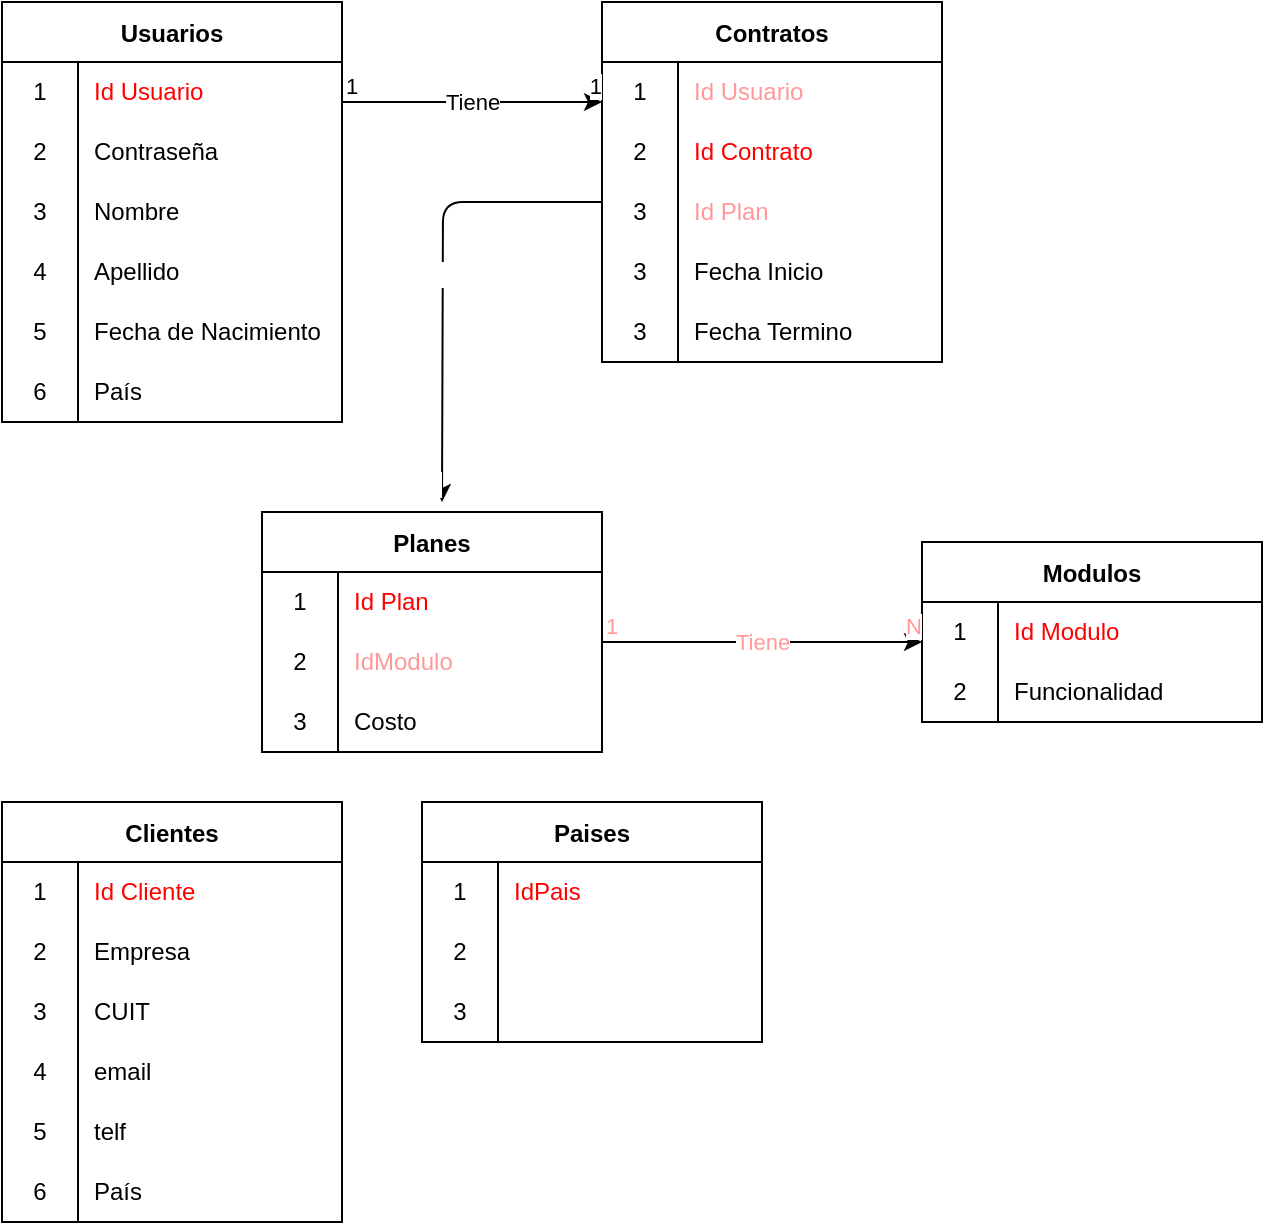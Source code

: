 <mxfile>
    <diagram id="iO1tujFQWf3_RbgvrHKN" name="Page-1">
        <mxGraphModel dx="528" dy="419" grid="1" gridSize="10" guides="1" tooltips="1" connect="1" arrows="1" fold="1" page="1" pageScale="1" pageWidth="850" pageHeight="1100" math="0" shadow="0">
            <root>
                <mxCell id="0"/>
                <mxCell id="1" parent="0"/>
                <mxCell id="37" value="Contratos" style="shape=table;startSize=30;container=1;collapsible=0;childLayout=tableLayout;fixedRows=1;rowLines=0;fontStyle=1;fillColor=default;" vertex="1" parent="1">
                    <mxGeometry x="620" y="250" width="170" height="180" as="geometry"/>
                </mxCell>
                <mxCell id="38" value="" style="shape=tableRow;horizontal=0;startSize=0;swimlaneHead=0;swimlaneBody=0;top=0;left=0;bottom=0;right=0;collapsible=0;dropTarget=0;fillColor=none;points=[[0,0.5],[1,0.5]];portConstraint=eastwest;" vertex="1" parent="37">
                    <mxGeometry y="30" width="170" height="30" as="geometry"/>
                </mxCell>
                <mxCell id="39" value="1" style="shape=partialRectangle;html=1;whiteSpace=wrap;connectable=0;fillColor=none;top=0;left=0;bottom=0;right=0;overflow=hidden;pointerEvents=1;" vertex="1" parent="38">
                    <mxGeometry width="38" height="30" as="geometry">
                        <mxRectangle width="38" height="30" as="alternateBounds"/>
                    </mxGeometry>
                </mxCell>
                <mxCell id="40" value="&lt;font color=&quot;#ff9999&quot;&gt;Id Usuario&lt;/font&gt;" style="shape=partialRectangle;html=1;whiteSpace=wrap;connectable=0;fillColor=none;top=0;left=0;bottom=0;right=0;align=left;spacingLeft=6;overflow=hidden;" vertex="1" parent="38">
                    <mxGeometry x="38" width="132" height="30" as="geometry">
                        <mxRectangle width="132" height="30" as="alternateBounds"/>
                    </mxGeometry>
                </mxCell>
                <mxCell id="41" value="" style="shape=tableRow;horizontal=0;startSize=0;swimlaneHead=0;swimlaneBody=0;top=0;left=0;bottom=0;right=0;collapsible=0;dropTarget=0;fillColor=none;points=[[0,0.5],[1,0.5]];portConstraint=eastwest;" vertex="1" parent="37">
                    <mxGeometry y="60" width="170" height="30" as="geometry"/>
                </mxCell>
                <mxCell id="42" value="2" style="shape=partialRectangle;html=1;whiteSpace=wrap;connectable=0;fillColor=none;top=0;left=0;bottom=0;right=0;overflow=hidden;" vertex="1" parent="41">
                    <mxGeometry width="38" height="30" as="geometry">
                        <mxRectangle width="38" height="30" as="alternateBounds"/>
                    </mxGeometry>
                </mxCell>
                <mxCell id="43" value="&lt;font color=&quot;#ff0000&quot;&gt;Id Contrato&lt;/font&gt;" style="shape=partialRectangle;html=1;whiteSpace=wrap;connectable=0;fillColor=none;top=0;left=0;bottom=0;right=0;align=left;spacingLeft=6;overflow=hidden;" vertex="1" parent="41">
                    <mxGeometry x="38" width="132" height="30" as="geometry">
                        <mxRectangle width="132" height="30" as="alternateBounds"/>
                    </mxGeometry>
                </mxCell>
                <mxCell id="44" value="" style="shape=tableRow;horizontal=0;startSize=0;swimlaneHead=0;swimlaneBody=0;top=0;left=0;bottom=0;right=0;collapsible=0;dropTarget=0;fillColor=none;points=[[0,0.5],[1,0.5]];portConstraint=eastwest;" vertex="1" parent="37">
                    <mxGeometry y="90" width="170" height="30" as="geometry"/>
                </mxCell>
                <mxCell id="45" value="3" style="shape=partialRectangle;html=1;whiteSpace=wrap;connectable=0;fillColor=none;top=0;left=0;bottom=0;right=0;overflow=hidden;" vertex="1" parent="44">
                    <mxGeometry width="38" height="30" as="geometry">
                        <mxRectangle width="38" height="30" as="alternateBounds"/>
                    </mxGeometry>
                </mxCell>
                <mxCell id="46" value="&lt;font color=&quot;#ff9999&quot;&gt;Id Plan&lt;/font&gt;" style="shape=partialRectangle;html=1;whiteSpace=wrap;connectable=0;fillColor=none;top=0;left=0;bottom=0;right=0;align=left;spacingLeft=6;overflow=hidden;" vertex="1" parent="44">
                    <mxGeometry x="38" width="132" height="30" as="geometry">
                        <mxRectangle width="132" height="30" as="alternateBounds"/>
                    </mxGeometry>
                </mxCell>
                <mxCell id="49" value="" style="shape=tableRow;horizontal=0;startSize=0;swimlaneHead=0;swimlaneBody=0;top=0;left=0;bottom=0;right=0;collapsible=0;dropTarget=0;fillColor=none;points=[[0,0.5],[1,0.5]];portConstraint=eastwest;" vertex="1" parent="37">
                    <mxGeometry y="120" width="170" height="30" as="geometry"/>
                </mxCell>
                <mxCell id="50" value="3" style="shape=partialRectangle;html=1;whiteSpace=wrap;connectable=0;fillColor=none;top=0;left=0;bottom=0;right=0;overflow=hidden;" vertex="1" parent="49">
                    <mxGeometry width="38" height="30" as="geometry">
                        <mxRectangle width="38" height="30" as="alternateBounds"/>
                    </mxGeometry>
                </mxCell>
                <mxCell id="51" value="Fecha Inicio" style="shape=partialRectangle;html=1;whiteSpace=wrap;connectable=0;fillColor=none;top=0;left=0;bottom=0;right=0;align=left;spacingLeft=6;overflow=hidden;" vertex="1" parent="49">
                    <mxGeometry x="38" width="132" height="30" as="geometry">
                        <mxRectangle width="132" height="30" as="alternateBounds"/>
                    </mxGeometry>
                </mxCell>
                <mxCell id="52" value="" style="shape=tableRow;horizontal=0;startSize=0;swimlaneHead=0;swimlaneBody=0;top=0;left=0;bottom=0;right=0;collapsible=0;dropTarget=0;fillColor=none;points=[[0,0.5],[1,0.5]];portConstraint=eastwest;" vertex="1" parent="37">
                    <mxGeometry y="150" width="170" height="30" as="geometry"/>
                </mxCell>
                <mxCell id="53" value="3" style="shape=partialRectangle;html=1;whiteSpace=wrap;connectable=0;fillColor=none;top=0;left=0;bottom=0;right=0;overflow=hidden;" vertex="1" parent="52">
                    <mxGeometry width="38" height="30" as="geometry">
                        <mxRectangle width="38" height="30" as="alternateBounds"/>
                    </mxGeometry>
                </mxCell>
                <mxCell id="54" value="Fecha Termino" style="shape=partialRectangle;html=1;whiteSpace=wrap;connectable=0;fillColor=none;top=0;left=0;bottom=0;right=0;align=left;spacingLeft=6;overflow=hidden;" vertex="1" parent="52">
                    <mxGeometry x="38" width="132" height="30" as="geometry">
                        <mxRectangle width="132" height="30" as="alternateBounds"/>
                    </mxGeometry>
                </mxCell>
                <mxCell id="55" value="Usuarios" style="shape=table;startSize=30;container=1;collapsible=0;childLayout=tableLayout;fixedRows=1;rowLines=0;fontStyle=1;" vertex="1" parent="1">
                    <mxGeometry x="320" y="250" width="170" height="210" as="geometry"/>
                </mxCell>
                <mxCell id="56" value="" style="shape=tableRow;horizontal=0;startSize=0;swimlaneHead=0;swimlaneBody=0;top=0;left=0;bottom=0;right=0;collapsible=0;dropTarget=0;fillColor=none;points=[[0,0.5],[1,0.5]];portConstraint=eastwest;" vertex="1" parent="55">
                    <mxGeometry y="30" width="170" height="30" as="geometry"/>
                </mxCell>
                <mxCell id="57" value="1" style="shape=partialRectangle;html=1;whiteSpace=wrap;connectable=0;fillColor=none;top=0;left=0;bottom=0;right=0;overflow=hidden;pointerEvents=1;" vertex="1" parent="56">
                    <mxGeometry width="38" height="30" as="geometry">
                        <mxRectangle width="38" height="30" as="alternateBounds"/>
                    </mxGeometry>
                </mxCell>
                <mxCell id="58" value="&lt;font color=&quot;#ff0000&quot;&gt;Id Usuario&lt;/font&gt;" style="shape=partialRectangle;html=1;whiteSpace=wrap;connectable=0;fillColor=none;top=0;left=0;bottom=0;right=0;align=left;spacingLeft=6;overflow=hidden;" vertex="1" parent="56">
                    <mxGeometry x="38" width="132" height="30" as="geometry">
                        <mxRectangle width="132" height="30" as="alternateBounds"/>
                    </mxGeometry>
                </mxCell>
                <mxCell id="59" value="" style="shape=tableRow;horizontal=0;startSize=0;swimlaneHead=0;swimlaneBody=0;top=0;left=0;bottom=0;right=0;collapsible=0;dropTarget=0;fillColor=none;points=[[0,0.5],[1,0.5]];portConstraint=eastwest;" vertex="1" parent="55">
                    <mxGeometry y="60" width="170" height="30" as="geometry"/>
                </mxCell>
                <mxCell id="60" value="2" style="shape=partialRectangle;html=1;whiteSpace=wrap;connectable=0;fillColor=none;top=0;left=0;bottom=0;right=0;overflow=hidden;" vertex="1" parent="59">
                    <mxGeometry width="38" height="30" as="geometry">
                        <mxRectangle width="38" height="30" as="alternateBounds"/>
                    </mxGeometry>
                </mxCell>
                <mxCell id="61" value="Contraseña" style="shape=partialRectangle;html=1;whiteSpace=wrap;connectable=0;fillColor=none;top=0;left=0;bottom=0;right=0;align=left;spacingLeft=6;overflow=hidden;" vertex="1" parent="59">
                    <mxGeometry x="38" width="132" height="30" as="geometry">
                        <mxRectangle width="132" height="30" as="alternateBounds"/>
                    </mxGeometry>
                </mxCell>
                <mxCell id="62" value="" style="shape=tableRow;horizontal=0;startSize=0;swimlaneHead=0;swimlaneBody=0;top=0;left=0;bottom=0;right=0;collapsible=0;dropTarget=0;fillColor=none;points=[[0,0.5],[1,0.5]];portConstraint=eastwest;" vertex="1" parent="55">
                    <mxGeometry y="90" width="170" height="30" as="geometry"/>
                </mxCell>
                <mxCell id="63" value="3" style="shape=partialRectangle;html=1;whiteSpace=wrap;connectable=0;fillColor=none;top=0;left=0;bottom=0;right=0;overflow=hidden;" vertex="1" parent="62">
                    <mxGeometry width="38" height="30" as="geometry">
                        <mxRectangle width="38" height="30" as="alternateBounds"/>
                    </mxGeometry>
                </mxCell>
                <mxCell id="64" value="Nombre" style="shape=partialRectangle;html=1;whiteSpace=wrap;connectable=0;fillColor=none;top=0;left=0;bottom=0;right=0;align=left;spacingLeft=6;overflow=hidden;" vertex="1" parent="62">
                    <mxGeometry x="38" width="132" height="30" as="geometry">
                        <mxRectangle width="132" height="30" as="alternateBounds"/>
                    </mxGeometry>
                </mxCell>
                <mxCell id="65" value="" style="shape=tableRow;horizontal=0;startSize=0;swimlaneHead=0;swimlaneBody=0;top=0;left=0;bottom=0;right=0;collapsible=0;dropTarget=0;fillColor=none;points=[[0,0.5],[1,0.5]];portConstraint=eastwest;" vertex="1" parent="55">
                    <mxGeometry y="120" width="170" height="30" as="geometry"/>
                </mxCell>
                <mxCell id="66" value="4" style="shape=partialRectangle;html=1;whiteSpace=wrap;connectable=0;fillColor=none;top=0;left=0;bottom=0;right=0;overflow=hidden;" vertex="1" parent="65">
                    <mxGeometry width="38" height="30" as="geometry">
                        <mxRectangle width="38" height="30" as="alternateBounds"/>
                    </mxGeometry>
                </mxCell>
                <mxCell id="67" value="Apellido" style="shape=partialRectangle;html=1;whiteSpace=wrap;connectable=0;fillColor=none;top=0;left=0;bottom=0;right=0;align=left;spacingLeft=6;overflow=hidden;" vertex="1" parent="65">
                    <mxGeometry x="38" width="132" height="30" as="geometry">
                        <mxRectangle width="132" height="30" as="alternateBounds"/>
                    </mxGeometry>
                </mxCell>
                <mxCell id="68" value="" style="shape=tableRow;horizontal=0;startSize=0;swimlaneHead=0;swimlaneBody=0;top=0;left=0;bottom=0;right=0;collapsible=0;dropTarget=0;fillColor=none;points=[[0,0.5],[1,0.5]];portConstraint=eastwest;" vertex="1" parent="55">
                    <mxGeometry y="150" width="170" height="30" as="geometry"/>
                </mxCell>
                <mxCell id="69" value="5" style="shape=partialRectangle;html=1;whiteSpace=wrap;connectable=0;fillColor=none;top=0;left=0;bottom=0;right=0;overflow=hidden;" vertex="1" parent="68">
                    <mxGeometry width="38" height="30" as="geometry">
                        <mxRectangle width="38" height="30" as="alternateBounds"/>
                    </mxGeometry>
                </mxCell>
                <mxCell id="70" value="Fecha de Nacimiento" style="shape=partialRectangle;html=1;whiteSpace=wrap;connectable=0;fillColor=none;top=0;left=0;bottom=0;right=0;align=left;spacingLeft=6;overflow=hidden;" vertex="1" parent="68">
                    <mxGeometry x="38" width="132" height="30" as="geometry">
                        <mxRectangle width="132" height="30" as="alternateBounds"/>
                    </mxGeometry>
                </mxCell>
                <mxCell id="71" value="" style="shape=tableRow;horizontal=0;startSize=0;swimlaneHead=0;swimlaneBody=0;top=0;left=0;bottom=0;right=0;collapsible=0;dropTarget=0;fillColor=none;points=[[0,0.5],[1,0.5]];portConstraint=eastwest;" vertex="1" parent="55">
                    <mxGeometry y="180" width="170" height="30" as="geometry"/>
                </mxCell>
                <mxCell id="72" value="6" style="shape=partialRectangle;html=1;whiteSpace=wrap;connectable=0;fillColor=none;top=0;left=0;bottom=0;right=0;overflow=hidden;" vertex="1" parent="71">
                    <mxGeometry width="38" height="30" as="geometry">
                        <mxRectangle width="38" height="30" as="alternateBounds"/>
                    </mxGeometry>
                </mxCell>
                <mxCell id="73" value="País" style="shape=partialRectangle;html=1;whiteSpace=wrap;connectable=0;fillColor=none;top=0;left=0;bottom=0;right=0;align=left;spacingLeft=6;overflow=hidden;" vertex="1" parent="71">
                    <mxGeometry x="38" width="132" height="30" as="geometry">
                        <mxRectangle width="132" height="30" as="alternateBounds"/>
                    </mxGeometry>
                </mxCell>
                <mxCell id="74" value="Planes" style="shape=table;startSize=30;container=1;collapsible=0;childLayout=tableLayout;fixedRows=1;rowLines=0;fontStyle=1;" vertex="1" parent="1">
                    <mxGeometry x="450" y="505" width="170" height="120" as="geometry"/>
                </mxCell>
                <mxCell id="75" value="" style="shape=tableRow;horizontal=0;startSize=0;swimlaneHead=0;swimlaneBody=0;top=0;left=0;bottom=0;right=0;collapsible=0;dropTarget=0;fillColor=none;points=[[0,0.5],[1,0.5]];portConstraint=eastwest;" vertex="1" parent="74">
                    <mxGeometry y="30" width="170" height="30" as="geometry"/>
                </mxCell>
                <mxCell id="76" value="1" style="shape=partialRectangle;html=1;whiteSpace=wrap;connectable=0;fillColor=none;top=0;left=0;bottom=0;right=0;overflow=hidden;pointerEvents=1;" vertex="1" parent="75">
                    <mxGeometry width="38" height="30" as="geometry">
                        <mxRectangle width="38" height="30" as="alternateBounds"/>
                    </mxGeometry>
                </mxCell>
                <mxCell id="77" value="&lt;font color=&quot;#ff0000&quot;&gt;Id Plan&lt;/font&gt;" style="shape=partialRectangle;html=1;whiteSpace=wrap;connectable=0;fillColor=none;top=0;left=0;bottom=0;right=0;align=left;spacingLeft=6;overflow=hidden;" vertex="1" parent="75">
                    <mxGeometry x="38" width="132" height="30" as="geometry">
                        <mxRectangle width="132" height="30" as="alternateBounds"/>
                    </mxGeometry>
                </mxCell>
                <mxCell id="78" value="" style="shape=tableRow;horizontal=0;startSize=0;swimlaneHead=0;swimlaneBody=0;top=0;left=0;bottom=0;right=0;collapsible=0;dropTarget=0;fillColor=none;points=[[0,0.5],[1,0.5]];portConstraint=eastwest;" vertex="1" parent="74">
                    <mxGeometry y="60" width="170" height="30" as="geometry"/>
                </mxCell>
                <mxCell id="79" value="2" style="shape=partialRectangle;html=1;whiteSpace=wrap;connectable=0;fillColor=none;top=0;left=0;bottom=0;right=0;overflow=hidden;" vertex="1" parent="78">
                    <mxGeometry width="38" height="30" as="geometry">
                        <mxRectangle width="38" height="30" as="alternateBounds"/>
                    </mxGeometry>
                </mxCell>
                <mxCell id="80" value="&lt;font color=&quot;#ff9999&quot;&gt;IdModulo&lt;/font&gt;" style="shape=partialRectangle;html=1;whiteSpace=wrap;connectable=0;fillColor=none;top=0;left=0;bottom=0;right=0;align=left;spacingLeft=6;overflow=hidden;" vertex="1" parent="78">
                    <mxGeometry x="38" width="132" height="30" as="geometry">
                        <mxRectangle width="132" height="30" as="alternateBounds"/>
                    </mxGeometry>
                </mxCell>
                <mxCell id="113" value="" style="shape=tableRow;horizontal=0;startSize=0;swimlaneHead=0;swimlaneBody=0;top=0;left=0;bottom=0;right=0;collapsible=0;dropTarget=0;fillColor=none;points=[[0,0.5],[1,0.5]];portConstraint=eastwest;" vertex="1" parent="74">
                    <mxGeometry y="90" width="170" height="30" as="geometry"/>
                </mxCell>
                <mxCell id="114" value="3" style="shape=partialRectangle;html=1;whiteSpace=wrap;connectable=0;fillColor=none;top=0;left=0;bottom=0;right=0;overflow=hidden;" vertex="1" parent="113">
                    <mxGeometry width="38" height="30" as="geometry">
                        <mxRectangle width="38" height="30" as="alternateBounds"/>
                    </mxGeometry>
                </mxCell>
                <mxCell id="115" value="Costo" style="shape=partialRectangle;html=1;whiteSpace=wrap;connectable=0;fillColor=none;top=0;left=0;bottom=0;right=0;align=left;spacingLeft=6;overflow=hidden;" vertex="1" parent="113">
                    <mxGeometry x="38" width="132" height="30" as="geometry">
                        <mxRectangle width="132" height="30" as="alternateBounds"/>
                    </mxGeometry>
                </mxCell>
                <mxCell id="98" value="" style="endArrow=classic;html=1;" edge="1" parent="1">
                    <mxGeometry relative="1" as="geometry">
                        <mxPoint x="490" y="300" as="sourcePoint"/>
                        <mxPoint x="620" y="300" as="targetPoint"/>
                    </mxGeometry>
                </mxCell>
                <mxCell id="99" value="Tiene" style="edgeLabel;resizable=0;html=1;align=center;verticalAlign=middle;" connectable="0" vertex="1" parent="98">
                    <mxGeometry relative="1" as="geometry"/>
                </mxCell>
                <mxCell id="100" value="1" style="edgeLabel;resizable=0;html=1;align=left;verticalAlign=bottom;" connectable="0" vertex="1" parent="98">
                    <mxGeometry x="-1" relative="1" as="geometry"/>
                </mxCell>
                <mxCell id="101" value="1" style="edgeLabel;resizable=0;html=1;align=right;verticalAlign=bottom;" connectable="0" vertex="1" parent="98">
                    <mxGeometry x="1" relative="1" as="geometry"/>
                </mxCell>
                <mxCell id="102" value="" style="endArrow=classic;html=1;fontColor=#FF9999;exitX=0;exitY=0.333;exitDx=0;exitDy=0;exitPerimeter=0;edgeStyle=orthogonalEdgeStyle;" edge="1" parent="1" source="44">
                    <mxGeometry relative="1" as="geometry">
                        <mxPoint x="550" y="470" as="sourcePoint"/>
                        <mxPoint x="540" y="500" as="targetPoint"/>
                    </mxGeometry>
                </mxCell>
                <mxCell id="103" value="&lt;font color=&quot;#ffffff&quot;&gt;Tiene&lt;/font&gt;" style="edgeLabel;resizable=0;html=1;align=center;verticalAlign=middle;fontColor=#FF9999;fillColor=none;" connectable="0" vertex="1" parent="102">
                    <mxGeometry relative="1" as="geometry"/>
                </mxCell>
                <mxCell id="104" value="&lt;font color=&quot;#ffffff&quot;&gt;1&lt;/font&gt;" style="edgeLabel;resizable=0;html=1;align=left;verticalAlign=bottom;fontColor=#FF9999;fillColor=none;" connectable="0" vertex="1" parent="102">
                    <mxGeometry x="-1" relative="1" as="geometry">
                        <mxPoint x="-40" as="offset"/>
                    </mxGeometry>
                </mxCell>
                <mxCell id="105" value="&lt;font color=&quot;#ffffff&quot;&gt;1&lt;/font&gt;" style="edgeLabel;resizable=0;html=1;align=right;verticalAlign=bottom;fontColor=#FF9999;fillColor=none;" connectable="0" vertex="1" parent="102">
                    <mxGeometry x="1" relative="1" as="geometry"/>
                </mxCell>
                <mxCell id="106" value="Modulos" style="shape=table;startSize=30;container=1;collapsible=0;childLayout=tableLayout;fixedRows=1;rowLines=0;fontStyle=1;" vertex="1" parent="1">
                    <mxGeometry x="780" y="520" width="170" height="90" as="geometry"/>
                </mxCell>
                <mxCell id="107" value="" style="shape=tableRow;horizontal=0;startSize=0;swimlaneHead=0;swimlaneBody=0;top=0;left=0;bottom=0;right=0;collapsible=0;dropTarget=0;fillColor=none;points=[[0,0.5],[1,0.5]];portConstraint=eastwest;" vertex="1" parent="106">
                    <mxGeometry y="30" width="170" height="30" as="geometry"/>
                </mxCell>
                <mxCell id="108" value="1" style="shape=partialRectangle;html=1;whiteSpace=wrap;connectable=0;fillColor=none;top=0;left=0;bottom=0;right=0;overflow=hidden;pointerEvents=1;" vertex="1" parent="107">
                    <mxGeometry width="38" height="30" as="geometry">
                        <mxRectangle width="38" height="30" as="alternateBounds"/>
                    </mxGeometry>
                </mxCell>
                <mxCell id="109" value="&lt;font color=&quot;#ff0000&quot;&gt;Id Modulo&lt;/font&gt;" style="shape=partialRectangle;html=1;whiteSpace=wrap;connectable=0;fillColor=none;top=0;left=0;bottom=0;right=0;align=left;spacingLeft=6;overflow=hidden;" vertex="1" parent="107">
                    <mxGeometry x="38" width="132" height="30" as="geometry">
                        <mxRectangle width="132" height="30" as="alternateBounds"/>
                    </mxGeometry>
                </mxCell>
                <mxCell id="110" value="" style="shape=tableRow;horizontal=0;startSize=0;swimlaneHead=0;swimlaneBody=0;top=0;left=0;bottom=0;right=0;collapsible=0;dropTarget=0;fillColor=none;points=[[0,0.5],[1,0.5]];portConstraint=eastwest;" vertex="1" parent="106">
                    <mxGeometry y="60" width="170" height="30" as="geometry"/>
                </mxCell>
                <mxCell id="111" value="2" style="shape=partialRectangle;html=1;whiteSpace=wrap;connectable=0;fillColor=none;top=0;left=0;bottom=0;right=0;overflow=hidden;" vertex="1" parent="110">
                    <mxGeometry width="38" height="30" as="geometry">
                        <mxRectangle width="38" height="30" as="alternateBounds"/>
                    </mxGeometry>
                </mxCell>
                <mxCell id="112" value="Funcionalidad" style="shape=partialRectangle;html=1;whiteSpace=wrap;connectable=0;fillColor=none;top=0;left=0;bottom=0;right=0;align=left;spacingLeft=6;overflow=hidden;" vertex="1" parent="110">
                    <mxGeometry x="38" width="132" height="30" as="geometry">
                        <mxRectangle width="132" height="30" as="alternateBounds"/>
                    </mxGeometry>
                </mxCell>
                <mxCell id="119" value="" style="endArrow=classic;html=1;fontColor=#FF9999;" edge="1" parent="1">
                    <mxGeometry relative="1" as="geometry">
                        <mxPoint x="620" y="570" as="sourcePoint"/>
                        <mxPoint x="780" y="570" as="targetPoint"/>
                    </mxGeometry>
                </mxCell>
                <mxCell id="120" value="Tiene" style="edgeLabel;resizable=0;html=1;align=center;verticalAlign=middle;fontColor=#FF9999;fillColor=none;" connectable="0" vertex="1" parent="119">
                    <mxGeometry relative="1" as="geometry"/>
                </mxCell>
                <mxCell id="121" value="1" style="edgeLabel;resizable=0;html=1;align=left;verticalAlign=bottom;fontColor=#FF9999;fillColor=none;" connectable="0" vertex="1" parent="119">
                    <mxGeometry x="-1" relative="1" as="geometry"/>
                </mxCell>
                <mxCell id="122" value="N" style="edgeLabel;resizable=0;html=1;align=right;verticalAlign=bottom;fontColor=#FF9999;fillColor=none;" connectable="0" vertex="1" parent="119">
                    <mxGeometry x="1" relative="1" as="geometry"/>
                </mxCell>
                <mxCell id="123" value="Clientes" style="shape=table;startSize=30;container=1;collapsible=0;childLayout=tableLayout;fixedRows=1;rowLines=0;fontStyle=1;" vertex="1" parent="1">
                    <mxGeometry x="320" y="650" width="170" height="210" as="geometry"/>
                </mxCell>
                <mxCell id="124" value="" style="shape=tableRow;horizontal=0;startSize=0;swimlaneHead=0;swimlaneBody=0;top=0;left=0;bottom=0;right=0;collapsible=0;dropTarget=0;fillColor=none;points=[[0,0.5],[1,0.5]];portConstraint=eastwest;" vertex="1" parent="123">
                    <mxGeometry y="30" width="170" height="30" as="geometry"/>
                </mxCell>
                <mxCell id="125" value="1" style="shape=partialRectangle;html=1;whiteSpace=wrap;connectable=0;fillColor=none;top=0;left=0;bottom=0;right=0;overflow=hidden;pointerEvents=1;" vertex="1" parent="124">
                    <mxGeometry width="38" height="30" as="geometry">
                        <mxRectangle width="38" height="30" as="alternateBounds"/>
                    </mxGeometry>
                </mxCell>
                <mxCell id="126" value="&lt;font color=&quot;#ff0000&quot;&gt;Id Cliente&lt;/font&gt;" style="shape=partialRectangle;html=1;whiteSpace=wrap;connectable=0;fillColor=none;top=0;left=0;bottom=0;right=0;align=left;spacingLeft=6;overflow=hidden;" vertex="1" parent="124">
                    <mxGeometry x="38" width="132" height="30" as="geometry">
                        <mxRectangle width="132" height="30" as="alternateBounds"/>
                    </mxGeometry>
                </mxCell>
                <mxCell id="127" value="" style="shape=tableRow;horizontal=0;startSize=0;swimlaneHead=0;swimlaneBody=0;top=0;left=0;bottom=0;right=0;collapsible=0;dropTarget=0;fillColor=none;points=[[0,0.5],[1,0.5]];portConstraint=eastwest;" vertex="1" parent="123">
                    <mxGeometry y="60" width="170" height="30" as="geometry"/>
                </mxCell>
                <mxCell id="128" value="2" style="shape=partialRectangle;html=1;whiteSpace=wrap;connectable=0;fillColor=none;top=0;left=0;bottom=0;right=0;overflow=hidden;" vertex="1" parent="127">
                    <mxGeometry width="38" height="30" as="geometry">
                        <mxRectangle width="38" height="30" as="alternateBounds"/>
                    </mxGeometry>
                </mxCell>
                <mxCell id="129" value="Empresa" style="shape=partialRectangle;html=1;whiteSpace=wrap;connectable=0;fillColor=none;top=0;left=0;bottom=0;right=0;align=left;spacingLeft=6;overflow=hidden;" vertex="1" parent="127">
                    <mxGeometry x="38" width="132" height="30" as="geometry">
                        <mxRectangle width="132" height="30" as="alternateBounds"/>
                    </mxGeometry>
                </mxCell>
                <mxCell id="130" value="" style="shape=tableRow;horizontal=0;startSize=0;swimlaneHead=0;swimlaneBody=0;top=0;left=0;bottom=0;right=0;collapsible=0;dropTarget=0;fillColor=none;points=[[0,0.5],[1,0.5]];portConstraint=eastwest;" vertex="1" parent="123">
                    <mxGeometry y="90" width="170" height="30" as="geometry"/>
                </mxCell>
                <mxCell id="131" value="3" style="shape=partialRectangle;html=1;whiteSpace=wrap;connectable=0;fillColor=none;top=0;left=0;bottom=0;right=0;overflow=hidden;" vertex="1" parent="130">
                    <mxGeometry width="38" height="30" as="geometry">
                        <mxRectangle width="38" height="30" as="alternateBounds"/>
                    </mxGeometry>
                </mxCell>
                <mxCell id="132" value="CUIT" style="shape=partialRectangle;html=1;whiteSpace=wrap;connectable=0;fillColor=none;top=0;left=0;bottom=0;right=0;align=left;spacingLeft=6;overflow=hidden;" vertex="1" parent="130">
                    <mxGeometry x="38" width="132" height="30" as="geometry">
                        <mxRectangle width="132" height="30" as="alternateBounds"/>
                    </mxGeometry>
                </mxCell>
                <mxCell id="133" value="" style="shape=tableRow;horizontal=0;startSize=0;swimlaneHead=0;swimlaneBody=0;top=0;left=0;bottom=0;right=0;collapsible=0;dropTarget=0;fillColor=none;points=[[0,0.5],[1,0.5]];portConstraint=eastwest;" vertex="1" parent="123">
                    <mxGeometry y="120" width="170" height="30" as="geometry"/>
                </mxCell>
                <mxCell id="134" value="4" style="shape=partialRectangle;html=1;whiteSpace=wrap;connectable=0;fillColor=none;top=0;left=0;bottom=0;right=0;overflow=hidden;" vertex="1" parent="133">
                    <mxGeometry width="38" height="30" as="geometry">
                        <mxRectangle width="38" height="30" as="alternateBounds"/>
                    </mxGeometry>
                </mxCell>
                <mxCell id="135" value="email" style="shape=partialRectangle;html=1;whiteSpace=wrap;connectable=0;fillColor=none;top=0;left=0;bottom=0;right=0;align=left;spacingLeft=6;overflow=hidden;" vertex="1" parent="133">
                    <mxGeometry x="38" width="132" height="30" as="geometry">
                        <mxRectangle width="132" height="30" as="alternateBounds"/>
                    </mxGeometry>
                </mxCell>
                <mxCell id="136" value="" style="shape=tableRow;horizontal=0;startSize=0;swimlaneHead=0;swimlaneBody=0;top=0;left=0;bottom=0;right=0;collapsible=0;dropTarget=0;fillColor=none;points=[[0,0.5],[1,0.5]];portConstraint=eastwest;" vertex="1" parent="123">
                    <mxGeometry y="150" width="170" height="30" as="geometry"/>
                </mxCell>
                <mxCell id="137" value="5" style="shape=partialRectangle;html=1;whiteSpace=wrap;connectable=0;fillColor=none;top=0;left=0;bottom=0;right=0;overflow=hidden;" vertex="1" parent="136">
                    <mxGeometry width="38" height="30" as="geometry">
                        <mxRectangle width="38" height="30" as="alternateBounds"/>
                    </mxGeometry>
                </mxCell>
                <mxCell id="138" value="telf" style="shape=partialRectangle;html=1;whiteSpace=wrap;connectable=0;fillColor=none;top=0;left=0;bottom=0;right=0;align=left;spacingLeft=6;overflow=hidden;" vertex="1" parent="136">
                    <mxGeometry x="38" width="132" height="30" as="geometry">
                        <mxRectangle width="132" height="30" as="alternateBounds"/>
                    </mxGeometry>
                </mxCell>
                <mxCell id="139" value="" style="shape=tableRow;horizontal=0;startSize=0;swimlaneHead=0;swimlaneBody=0;top=0;left=0;bottom=0;right=0;collapsible=0;dropTarget=0;fillColor=none;points=[[0,0.5],[1,0.5]];portConstraint=eastwest;" vertex="1" parent="123">
                    <mxGeometry y="180" width="170" height="30" as="geometry"/>
                </mxCell>
                <mxCell id="140" value="6" style="shape=partialRectangle;html=1;whiteSpace=wrap;connectable=0;fillColor=none;top=0;left=0;bottom=0;right=0;overflow=hidden;" vertex="1" parent="139">
                    <mxGeometry width="38" height="30" as="geometry">
                        <mxRectangle width="38" height="30" as="alternateBounds"/>
                    </mxGeometry>
                </mxCell>
                <mxCell id="141" value="País" style="shape=partialRectangle;html=1;whiteSpace=wrap;connectable=0;fillColor=none;top=0;left=0;bottom=0;right=0;align=left;spacingLeft=6;overflow=hidden;" vertex="1" parent="139">
                    <mxGeometry x="38" width="132" height="30" as="geometry">
                        <mxRectangle width="132" height="30" as="alternateBounds"/>
                    </mxGeometry>
                </mxCell>
                <mxCell id="142" value="Paises" style="shape=table;startSize=30;container=1;collapsible=0;childLayout=tableLayout;fixedRows=1;rowLines=0;fontStyle=1;" vertex="1" parent="1">
                    <mxGeometry x="530" y="650" width="170" height="120" as="geometry"/>
                </mxCell>
                <mxCell id="143" value="" style="shape=tableRow;horizontal=0;startSize=0;swimlaneHead=0;swimlaneBody=0;top=0;left=0;bottom=0;right=0;collapsible=0;dropTarget=0;fillColor=none;points=[[0,0.5],[1,0.5]];portConstraint=eastwest;" vertex="1" parent="142">
                    <mxGeometry y="30" width="170" height="30" as="geometry"/>
                </mxCell>
                <mxCell id="144" value="1" style="shape=partialRectangle;html=1;whiteSpace=wrap;connectable=0;fillColor=none;top=0;left=0;bottom=0;right=0;overflow=hidden;pointerEvents=1;" vertex="1" parent="143">
                    <mxGeometry width="38" height="30" as="geometry">
                        <mxRectangle width="38" height="30" as="alternateBounds"/>
                    </mxGeometry>
                </mxCell>
                <mxCell id="145" value="&lt;font color=&quot;#ff0000&quot;&gt;IdPais&lt;/font&gt;" style="shape=partialRectangle;html=1;whiteSpace=wrap;connectable=0;fillColor=none;top=0;left=0;bottom=0;right=0;align=left;spacingLeft=6;overflow=hidden;" vertex="1" parent="143">
                    <mxGeometry x="38" width="132" height="30" as="geometry">
                        <mxRectangle width="132" height="30" as="alternateBounds"/>
                    </mxGeometry>
                </mxCell>
                <mxCell id="146" value="" style="shape=tableRow;horizontal=0;startSize=0;swimlaneHead=0;swimlaneBody=0;top=0;left=0;bottom=0;right=0;collapsible=0;dropTarget=0;fillColor=none;points=[[0,0.5],[1,0.5]];portConstraint=eastwest;" vertex="1" parent="142">
                    <mxGeometry y="60" width="170" height="30" as="geometry"/>
                </mxCell>
                <mxCell id="147" value="2" style="shape=partialRectangle;html=1;whiteSpace=wrap;connectable=0;fillColor=none;top=0;left=0;bottom=0;right=0;overflow=hidden;" vertex="1" parent="146">
                    <mxGeometry width="38" height="30" as="geometry">
                        <mxRectangle width="38" height="30" as="alternateBounds"/>
                    </mxGeometry>
                </mxCell>
                <mxCell id="148" value="&lt;font color=&quot;#ffffff&quot;&gt;Nombre&lt;/font&gt;" style="shape=partialRectangle;html=1;whiteSpace=wrap;connectable=0;fillColor=none;top=0;left=0;bottom=0;right=0;align=left;spacingLeft=6;overflow=hidden;" vertex="1" parent="146">
                    <mxGeometry x="38" width="132" height="30" as="geometry">
                        <mxRectangle width="132" height="30" as="alternateBounds"/>
                    </mxGeometry>
                </mxCell>
                <mxCell id="152" value="" style="shape=tableRow;horizontal=0;startSize=0;swimlaneHead=0;swimlaneBody=0;top=0;left=0;bottom=0;right=0;collapsible=0;dropTarget=0;fillColor=none;points=[[0,0.5],[1,0.5]];portConstraint=eastwest;" vertex="1" parent="142">
                    <mxGeometry y="90" width="170" height="30" as="geometry"/>
                </mxCell>
                <mxCell id="153" value="3" style="shape=partialRectangle;html=1;whiteSpace=wrap;connectable=0;fillColor=none;top=0;left=0;bottom=0;right=0;overflow=hidden;" vertex="1" parent="152">
                    <mxGeometry width="38" height="30" as="geometry">
                        <mxRectangle width="38" height="30" as="alternateBounds"/>
                    </mxGeometry>
                </mxCell>
                <mxCell id="154" value="&lt;font color=&quot;#ffffff&quot;&gt;Idiomas&lt;/font&gt;" style="shape=partialRectangle;html=1;whiteSpace=wrap;connectable=0;fillColor=none;top=0;left=0;bottom=0;right=0;align=left;spacingLeft=6;overflow=hidden;" vertex="1" parent="152">
                    <mxGeometry x="38" width="132" height="30" as="geometry">
                        <mxRectangle width="132" height="30" as="alternateBounds"/>
                    </mxGeometry>
                </mxCell>
            </root>
        </mxGraphModel>
    </diagram>
</mxfile>